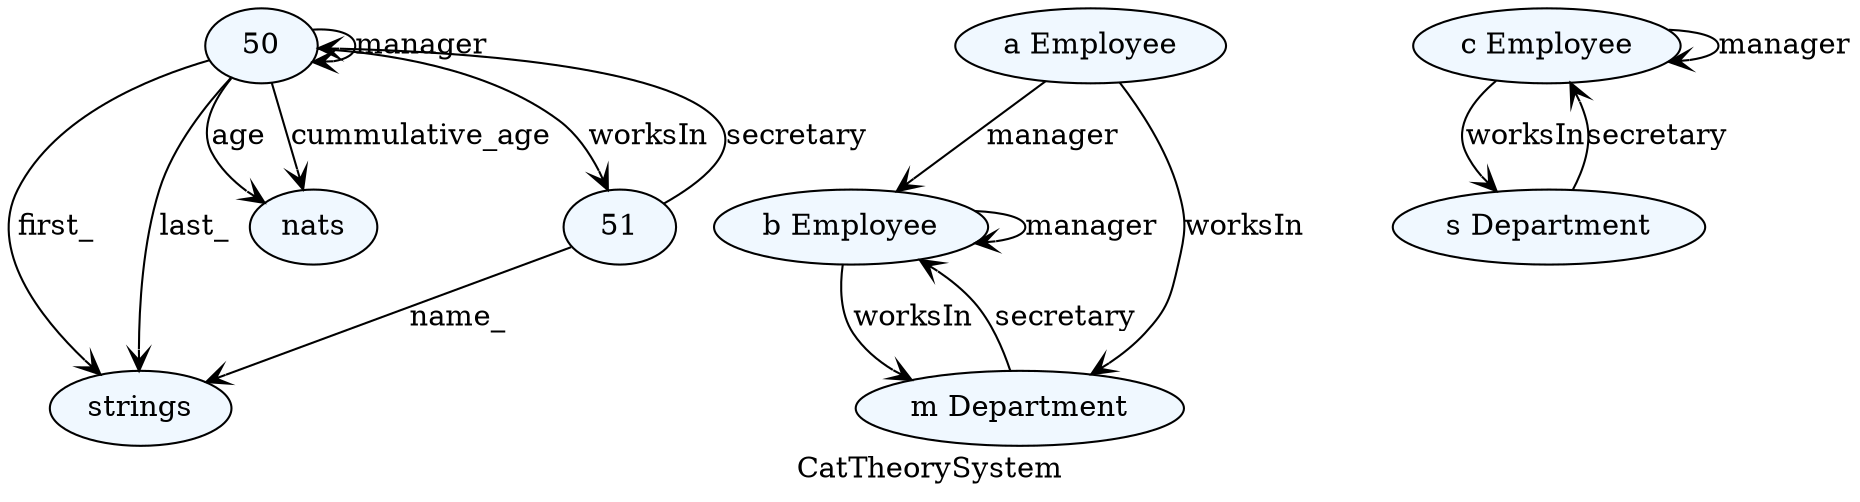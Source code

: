 /*
Automatically generated by Xholon version 0.8.1, using org.primordion.ef.Xholon2Graphviz.java
Tue Jun 06 16:15:48 GMT-400 2017 1496780148721
model: Categorical Data IDE - AQL - Employees 3
www.primordion.com/Xholon

To view this file, use Graphviz dot|fdp|neato|twopi|circo|sfdp from http://www.graphviz.org/
For example, to generate an SVG file:
  dot -Tsvg -O CatTheorySystem_47_1496780148721.gv
Alternatively try one of these:
  dot -Tsvg -O CatTheorySystem_47_1496780148721.gv
  dot -Tsvg -O -Grankdir=LR CatTheorySystem_47_1496780148721.gv
  fdp -Tsvg -O CatTheorySystem_47_1496780148721.gv
  neato -Tsvg -O CatTheorySystem_47_1496780148721.gv
  circo -Tsvg -O CatTheorySystem_47_1496780148721.gv
Or use one of: -Tgif -Tjpg -Tpdf -Tpng -Txdot -Txlib
See also: http://hughesbennett.net/Graphviz
See also: http://graphviz-dev.appspot.com/
See also: http://www.webgraphviz.com/
See also: http://rise4fun.com/agl/

To repeat this Xholon export:
 $wnd.xh.xport("Graphviz", $wnd.xh.root().parent().xpath("Chameleon/CatTheorySystem"), '{"gvFileExt":".gv","gvGraph":"digraph","layout":"dot","edgeOp":"->","gvCluster":"","shouldShowStateMachineEntities":false,"filter":"--Behavior,Script","nameTemplateNodeId":"^^^^i^","nameTemplateNodeLabel":"r C^^^","shouldQuoteLabels":true,"shouldShowLinks":true,"shouldShowLinkLabels":true,"shouldSpecifyLayout":false,"maxLabelLen":-1,"shouldColor":true,"defaultColor":"#f0f8ff","shouldSpecifyShape":true,"shape":"ellipse","shouldSpecifySize":false,"size":"6","shouldSpecifyFontname":false,"fontname":"\"Courier New\"","shouldSpecifyArrowhead":true,"arrowhead":"vee","shouldSpecifyStylesheet":true,"stylesheet":"Xholon.css","shouldSpecifyRankdir":false,"rankdir":"LR","shouldDisplayGraph":true,"outputFormat":"svg"}');
*/
digraph 47 {
 graph [label="CatTheorySystem",id="CatTheorySystem",stylesheet="Xholon.css"]
 node [style=filled,fillcolor="#f0f8ff",shape=ellipse]
 edge [arrowhead=vee]
 48 [label="strings" id="CatTheorySystem/strings"]
 49 [label="nats" id="CatTheorySystem/nats"]
 subgraph 50 { label="Employees" id="CatTheorySystem/Employees"
  52 [label="a Employee" id="CatTheorySystem/Employees/Employee[@roleName='a']"]
   52 -> 53 [label="manager"];
  53 [label="b Employee" id="CatTheorySystem/Employees/Employee[@roleName='b']"]
   53 -> 53 [label="manager"];
  54 [label="c Employee" id="CatTheorySystem/Employees/Employee[@roleName='c']"]
   54 -> 54 [label="manager"];
  50 -> 50 [label="manager"];
  50 -> 51 [label="worksIn"];
  50 -> 48 [label="first_"];
  50 -> 48 [label="last_"];
  50 -> 49 [label="age"];
  50 -> 49 [label="cummulative_age"];
 }
 subgraph 51 { label="Departments" id="CatTheorySystem/Departments"
  55 [label="m Department" id="CatTheorySystem/Departments/Department[@roleName='m']"]
  56 [label="s Department" id="CatTheorySystem/Departments/Department[@roleName='s']"]
  51 -> 50 [label="secretary"];
  51 -> 48 [label="name_"];
 }
 52 -> 55 [label="worksIn"]; 53 -> 55 [label="worksIn"]; 54 -> 56 [label="worksIn"]; 55 -> 53 [label="secretary"]; 56 -> 54 [label="secretary"];
}

